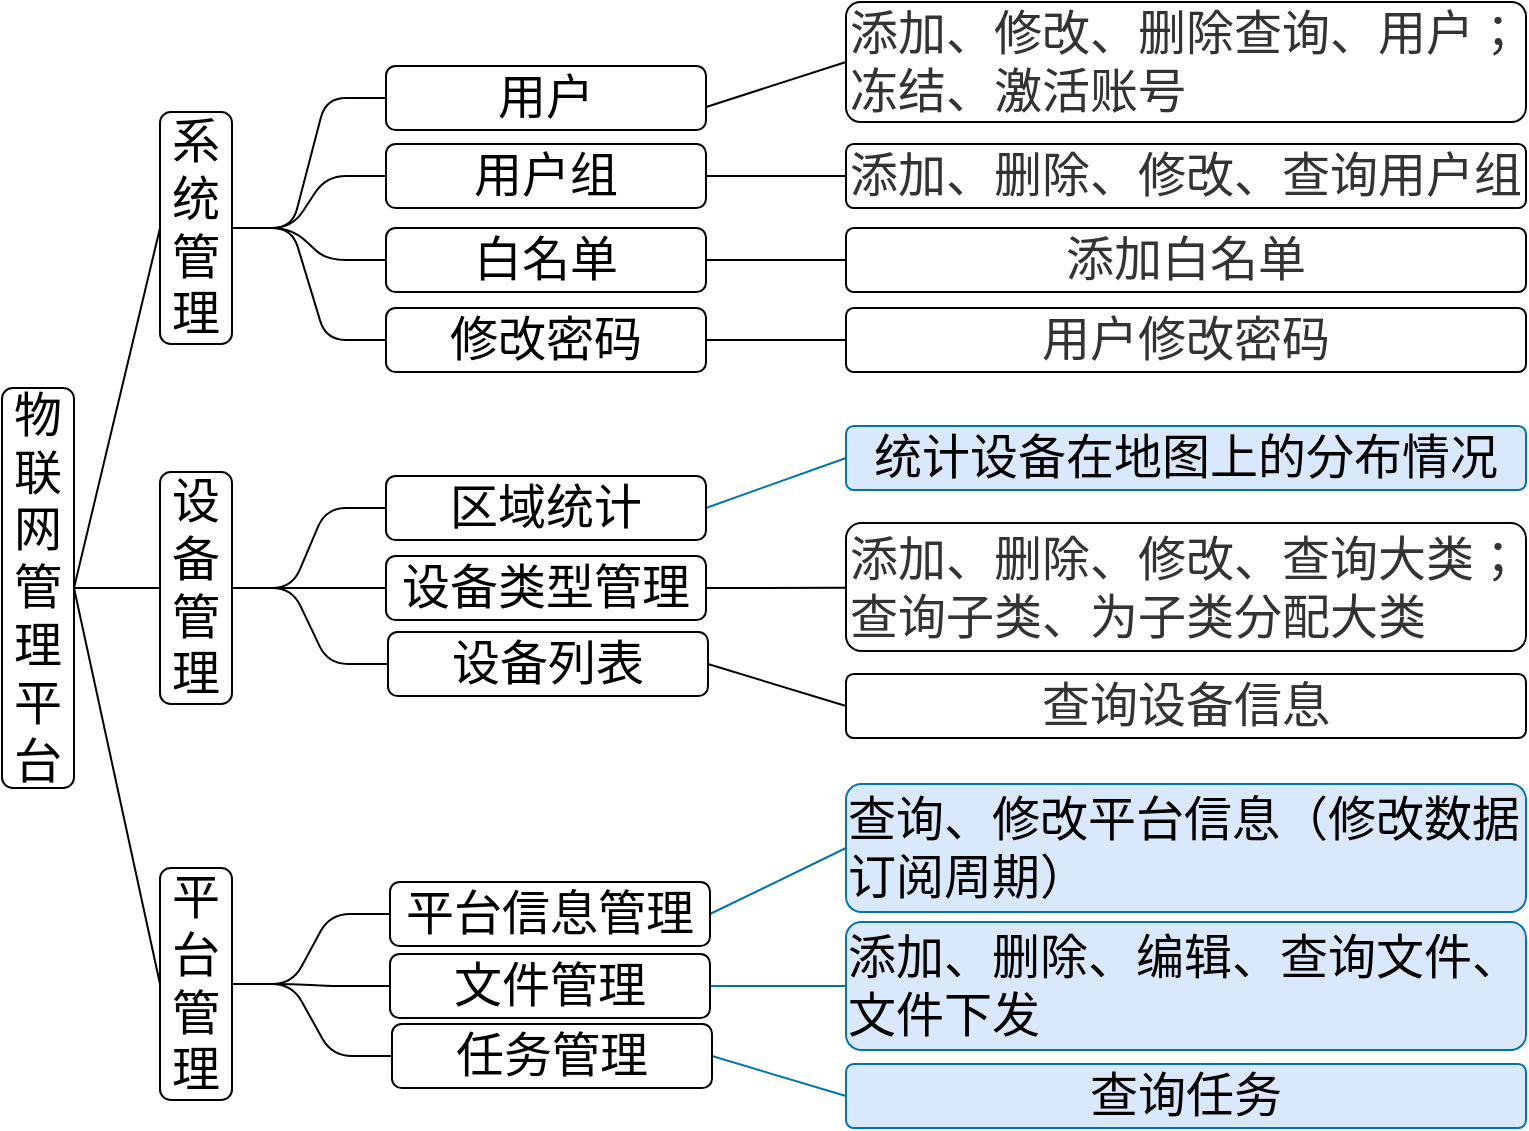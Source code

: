 <mxfile version="10.6.9" type="github"><diagram id="yHHRSJ2rEuBWz8w-P4Vs" name="第 1 页"><mxGraphModel dx="1188" dy="658" grid="1" gridSize="10" guides="1" tooltips="1" connect="1" arrows="1" fold="1" page="1" pageScale="1" pageWidth="827" pageHeight="1169" math="0" shadow="0"><root><mxCell id="0"/><mxCell id="1" parent="0"/><mxCell id="HEwijPK3uFNiO1ilvZ92-25" style="edgeStyle=entityRelationEdgeStyle;rounded=1;orthogonalLoop=1;jettySize=auto;html=1;exitX=1;exitY=0.5;exitDx=0;exitDy=0;entryX=0;entryY=0.5;entryDx=0;entryDy=0;endArrow=none;align=center;fontSize=24;fontColor=#000000;fillColor=none;" parent="1" source="HEwijPK3uFNiO1ilvZ92-74" target="HEwijPK3uFNiO1ilvZ92-24" edge="1"><mxGeometry relative="1" as="geometry"><mxPoint x="178.31" y="413.897" as="sourcePoint"/></mxGeometry></mxCell><mxCell id="HEwijPK3uFNiO1ilvZ92-32" style="edgeStyle=entityRelationEdgeStyle;rounded=1;orthogonalLoop=1;jettySize=auto;html=1;entryX=0;entryY=0.5;entryDx=0;entryDy=0;endArrow=none;align=center;exitX=1;exitY=0.5;exitDx=0;exitDy=0;fontSize=24;fontColor=#000000;fillColor=none;" parent="1" source="HEwijPK3uFNiO1ilvZ92-74" target="HEwijPK3uFNiO1ilvZ92-31" edge="1"><mxGeometry relative="1" as="geometry"><mxPoint x="130" y="418" as="sourcePoint"/></mxGeometry></mxCell><mxCell id="HEwijPK3uFNiO1ilvZ92-72" style="edgeStyle=entityRelationEdgeStyle;rounded=1;orthogonalLoop=1;jettySize=auto;html=1;entryX=0;entryY=0.5;entryDx=0;entryDy=0;endArrow=none;align=center;exitX=1;exitY=0.5;exitDx=0;exitDy=0;fontSize=24;fontColor=#000000;fillColor=none;" parent="1" source="HEwijPK3uFNiO1ilvZ92-74" target="HEwijPK3uFNiO1ilvZ92-26" edge="1"><mxGeometry relative="1" as="geometry"><mxPoint x="130" y="414" as="sourcePoint"/></mxGeometry></mxCell><mxCell id="HEwijPK3uFNiO1ilvZ92-73" style="edgeStyle=entityRelationEdgeStyle;rounded=1;orthogonalLoop=1;jettySize=auto;html=1;entryX=0;entryY=0.5;entryDx=0;entryDy=0;endArrow=none;align=center;exitX=1;exitY=0.5;exitDx=0;exitDy=0;fontSize=24;fontColor=#000000;fillColor=none;" parent="1" source="HEwijPK3uFNiO1ilvZ92-74" target="HEwijPK3uFNiO1ilvZ92-22" edge="1"><mxGeometry relative="1" as="geometry"><mxPoint x="140" y="408" as="sourcePoint"/></mxGeometry></mxCell><mxCell id="fBOdkyeobrGmgsWnieAc-47" style="edgeStyle=none;rounded=1;orthogonalLoop=1;jettySize=auto;html=1;exitX=1;exitY=0.5;exitDx=0;exitDy=0;entryX=0;entryY=0.5;entryDx=0;entryDy=0;endArrow=none;fontSize=24;fontColor=#000000;align=center;fillColor=none;" edge="1" parent="1" target="fBOdkyeobrGmgsWnieAc-19"><mxGeometry relative="1" as="geometry"><mxPoint x="366.118" y="343.471" as="sourcePoint"/></mxGeometry></mxCell><mxCell id="HEwijPK3uFNiO1ilvZ92-22" value="&lt;font style=&quot;font-size: 24px;&quot;&gt;用户&lt;/font&gt;" style="rounded=1;whiteSpace=wrap;html=1;align=center;fontSize=24;fillColor=none;" parent="1" vertex="1"><mxGeometry x="206" y="323" width="160" height="32" as="geometry"/></mxCell><mxCell id="fBOdkyeobrGmgsWnieAc-19" value="&lt;font style=&quot;font-size: 24px&quot;&gt;添加、修改、删除查询、用户；&lt;br&gt;&lt;div style=&quot;text-align: left&quot;&gt;&lt;span&gt;冻结、激活账号&lt;/span&gt;&lt;/div&gt;&lt;/font&gt;" style="rounded=1;whiteSpace=wrap;html=1;align=center;fontSize=24;fillColor=none;arcSize=12;fontStyle=0;fontColor=#333333;" vertex="1" parent="1"><mxGeometry x="436" y="291" width="340" height="60" as="geometry"/></mxCell><mxCell id="HEwijPK3uFNiO1ilvZ92-24" value="&lt;font style=&quot;font-size: 24px;&quot;&gt;用户组&lt;/font&gt;" style="rounded=1;whiteSpace=wrap;html=1;align=center;fontSize=24;autosize=0;fillColor=none;" parent="1" vertex="1"><mxGeometry x="206" y="362" width="160" height="32" as="geometry"/></mxCell><mxCell id="fBOdkyeobrGmgsWnieAc-58" value="" style="edgeStyle=entityRelationEdgeStyle;rounded=0;orthogonalLoop=1;jettySize=auto;html=1;endArrow=none;endFill=0;fontSize=24;fontColor=#333333;align=center;" edge="1" parent="1" source="fBOdkyeobrGmgsWnieAc-21" target="HEwijPK3uFNiO1ilvZ92-24"><mxGeometry relative="1" as="geometry"/></mxCell><mxCell id="fBOdkyeobrGmgsWnieAc-21" value="添加、删除、修改、查询用户组&lt;br&gt;" style="rounded=1;whiteSpace=wrap;html=1;align=center;fontSize=24;autosize=0;fillColor=none;arcSize=12;fontStyle=0;fontColor=#333333;" vertex="1" parent="1"><mxGeometry x="436" y="362" width="340" height="32" as="geometry"/></mxCell><mxCell id="fBOdkyeobrGmgsWnieAc-55" style="edgeStyle=entityRelationEdgeStyle;rounded=0;orthogonalLoop=1;jettySize=auto;html=1;exitX=1;exitY=0.5;exitDx=0;exitDy=0;entryX=0;entryY=0.5;entryDx=0;entryDy=0;endArrow=none;endFill=0;fontSize=24;fontColor=#333333;align=center;" edge="1" parent="1" source="HEwijPK3uFNiO1ilvZ92-26" target="fBOdkyeobrGmgsWnieAc-24"><mxGeometry relative="1" as="geometry"/></mxCell><mxCell id="HEwijPK3uFNiO1ilvZ92-26" value="&lt;span style=&quot;font-size: 24px;&quot;&gt;白名单&lt;/span&gt;" style="rounded=1;whiteSpace=wrap;html=1;align=center;fontSize=24;fillColor=none;" parent="1" vertex="1"><mxGeometry x="206" y="404" width="160" height="32" as="geometry"/></mxCell><mxCell id="fBOdkyeobrGmgsWnieAc-56" style="edgeStyle=entityRelationEdgeStyle;rounded=0;orthogonalLoop=1;jettySize=auto;html=1;exitX=1;exitY=0.5;exitDx=0;exitDy=0;entryX=0;entryY=0.5;entryDx=0;entryDy=0;endArrow=none;endFill=0;fontSize=24;fontColor=#333333;align=center;" edge="1" parent="1" source="HEwijPK3uFNiO1ilvZ92-31" target="fBOdkyeobrGmgsWnieAc-29"><mxGeometry relative="1" as="geometry"/></mxCell><mxCell id="HEwijPK3uFNiO1ilvZ92-31" value="&lt;span style=&quot;font-size: 24px;&quot;&gt;修改密码&lt;/span&gt;" style="rounded=1;whiteSpace=wrap;html=1;align=center;fontSize=24;fillColor=none;" parent="1" vertex="1"><mxGeometry x="206" y="444" width="160" height="32" as="geometry"/></mxCell><mxCell id="fBOdkyeobrGmgsWnieAc-29" value="&lt;span style=&quot;font-size: 24px&quot;&gt;用户修改密码&lt;/span&gt;" style="rounded=1;whiteSpace=wrap;html=1;align=center;fontSize=24;fillColor=none;arcSize=12;fontStyle=0;fontColor=#333333;" vertex="1" parent="1"><mxGeometry x="436" y="444" width="340" height="32" as="geometry"/></mxCell><mxCell id="HEwijPK3uFNiO1ilvZ92-34" style="edgeStyle=entityRelationEdgeStyle;rounded=1;orthogonalLoop=1;jettySize=auto;html=1;exitX=1;exitY=0.5;exitDx=0;exitDy=0;entryX=0;entryY=0.5;entryDx=0;entryDy=0;endArrow=none;align=center;fontSize=24;fontColor=#000000;fillColor=none;" parent="1" source="HEwijPK3uFNiO1ilvZ92-37" target="HEwijPK3uFNiO1ilvZ92-39" edge="1"><mxGeometry relative="1" as="geometry"/></mxCell><mxCell id="HEwijPK3uFNiO1ilvZ92-70" style="edgeStyle=entityRelationEdgeStyle;rounded=1;orthogonalLoop=1;jettySize=auto;html=1;exitX=1;exitY=0.5;exitDx=0;exitDy=0;entryX=0;entryY=0.5;entryDx=0;entryDy=0;endArrow=none;align=center;fontSize=24;fontColor=#000000;fillColor=none;" parent="1" source="HEwijPK3uFNiO1ilvZ92-37" target="HEwijPK3uFNiO1ilvZ92-40" edge="1"><mxGeometry relative="1" as="geometry"/></mxCell><mxCell id="HEwijPK3uFNiO1ilvZ92-71" style="edgeStyle=entityRelationEdgeStyle;rounded=1;orthogonalLoop=1;jettySize=auto;html=1;exitX=1;exitY=0.5;exitDx=0;exitDy=0;entryX=0;entryY=0.5;entryDx=0;entryDy=0;endArrow=none;align=center;fontSize=24;fontColor=#000000;fillColor=none;" parent="1" source="HEwijPK3uFNiO1ilvZ92-37" target="HEwijPK3uFNiO1ilvZ92-38" edge="1"><mxGeometry relative="1" as="geometry"/></mxCell><mxCell id="HEwijPK3uFNiO1ilvZ92-37" value="&lt;font style=&quot;font-size: 24px;&quot;&gt;设备管理&lt;/font&gt;" style="rounded=1;whiteSpace=wrap;html=1;align=center;fontSize=24;fillColor=none;" parent="1" vertex="1"><mxGeometry x="93" y="526" width="36" height="116" as="geometry"/></mxCell><mxCell id="fBOdkyeobrGmgsWnieAc-49" style="edgeStyle=none;rounded=1;orthogonalLoop=1;jettySize=auto;html=1;exitX=1;exitY=0.5;exitDx=0;exitDy=0;entryX=0;entryY=0.5;entryDx=0;entryDy=0;endArrow=none;fontSize=24;fontColor=#000000;align=center;fillColor=#dae8fc;strokeColor=#0174AB;" edge="1" parent="1" source="HEwijPK3uFNiO1ilvZ92-38" target="fBOdkyeobrGmgsWnieAc-31"><mxGeometry relative="1" as="geometry"/></mxCell><mxCell id="HEwijPK3uFNiO1ilvZ92-38" value="&lt;span style=&quot;font-size: 24px;&quot;&gt;区域统计&lt;/span&gt;" style="rounded=1;whiteSpace=wrap;html=1;align=center;fontSize=24;fillColor=none;" parent="1" vertex="1"><mxGeometry x="206" y="528" width="160" height="32" as="geometry"/></mxCell><mxCell id="fBOdkyeobrGmgsWnieAc-31" value="&lt;span style=&quot;font-size: 24px&quot;&gt;统计设备在地图上的分布情况&lt;/span&gt;" style="rounded=1;whiteSpace=wrap;html=1;align=center;fontSize=24;fillColor=#dae8fc;strokeColor=#0174AB;arcSize=12;fontStyle=0;fontColor=#000000;labelBackgroundColor=none;" vertex="1" parent="1"><mxGeometry x="436" y="503" width="340" height="32" as="geometry"/></mxCell><mxCell id="fBOdkyeobrGmgsWnieAc-34" value="" style="edgeStyle=none;rounded=1;orthogonalLoop=1;jettySize=auto;html=1;endArrow=none;fontSize=24;fontColor=#000000;align=center;exitX=1;exitY=0.5;exitDx=0;exitDy=0;fillColor=none;" edge="1" parent="1" source="HEwijPK3uFNiO1ilvZ92-39" target="fBOdkyeobrGmgsWnieAc-33"><mxGeometry relative="1" as="geometry"/></mxCell><mxCell id="HEwijPK3uFNiO1ilvZ92-39" value="&lt;span style=&quot;font-size: 24px;&quot;&gt;设备类型管理&lt;/span&gt;" style="rounded=1;whiteSpace=wrap;html=1;align=center;fontSize=24;fillColor=none;" parent="1" vertex="1"><mxGeometry x="206" y="568" width="160" height="32" as="geometry"/></mxCell><mxCell id="fBOdkyeobrGmgsWnieAc-33" value="&lt;div style=&quot;text-align: left&quot;&gt;&lt;span&gt;添加、删除、修改、查询大类；&lt;/span&gt;&lt;/div&gt;&lt;span style=&quot;font-size: 24px&quot;&gt;&lt;div style=&quot;text-align: left&quot;&gt;&lt;span&gt;查询子类、为子类分配大类&lt;/span&gt;&lt;/div&gt;&lt;/span&gt;" style="rounded=1;whiteSpace=wrap;html=1;align=center;fontSize=24;fillColor=none;arcSize=12;fontStyle=0;fontColor=#333333;" vertex="1" parent="1"><mxGeometry x="436" y="551.5" width="340" height="64" as="geometry"/></mxCell><mxCell id="fBOdkyeobrGmgsWnieAc-50" style="edgeStyle=none;rounded=1;orthogonalLoop=1;jettySize=auto;html=1;exitX=1;exitY=0.5;exitDx=0;exitDy=0;entryX=0;entryY=0.5;entryDx=0;entryDy=0;endArrow=none;fontSize=24;fontColor=#000000;align=center;fillColor=none;" edge="1" parent="1" source="HEwijPK3uFNiO1ilvZ92-40" target="fBOdkyeobrGmgsWnieAc-37"><mxGeometry relative="1" as="geometry"/></mxCell><mxCell id="HEwijPK3uFNiO1ilvZ92-40" value="&lt;span style=&quot;font-size: 24px;&quot;&gt;设备列表&lt;/span&gt;" style="rounded=1;whiteSpace=wrap;html=1;align=center;fontSize=24;fillColor=none;" parent="1" vertex="1"><mxGeometry x="207" y="606" width="160" height="32" as="geometry"/></mxCell><mxCell id="fBOdkyeobrGmgsWnieAc-37" value="&lt;span style=&quot;font-size: 24px&quot;&gt;查询设备信息&lt;/span&gt;" style="rounded=1;whiteSpace=wrap;html=1;align=center;fontSize=24;fillColor=none;arcSize=12;fontStyle=0;fontColor=#333333;" vertex="1" parent="1"><mxGeometry x="436" y="627" width="340" height="32" as="geometry"/></mxCell><mxCell id="HEwijPK3uFNiO1ilvZ92-54" style="edgeStyle=entityRelationEdgeStyle;rounded=1;orthogonalLoop=1;jettySize=auto;html=1;exitX=1;exitY=0.5;exitDx=0;exitDy=0;entryX=0;entryY=0.5;entryDx=0;entryDy=0;endArrow=none;align=center;fontSize=24;fontColor=#000000;fillColor=none;" parent="1" source="HEwijPK3uFNiO1ilvZ92-75" target="HEwijPK3uFNiO1ilvZ92-58" edge="1"><mxGeometry relative="1" as="geometry"><mxPoint x="179.69" y="790.172" as="sourcePoint"/></mxGeometry></mxCell><mxCell id="HEwijPK3uFNiO1ilvZ92-67" style="edgeStyle=entityRelationEdgeStyle;rounded=1;orthogonalLoop=1;jettySize=auto;html=1;entryX=0;entryY=0.5;entryDx=0;entryDy=0;endArrow=none;align=center;exitX=1;exitY=0.5;exitDx=0;exitDy=0;fontSize=24;fontColor=#000000;fillColor=none;" parent="1" source="HEwijPK3uFNiO1ilvZ92-75" target="HEwijPK3uFNiO1ilvZ92-57" edge="1"><mxGeometry relative="1" as="geometry"><mxPoint x="140" y="786" as="sourcePoint"/></mxGeometry></mxCell><mxCell id="HEwijPK3uFNiO1ilvZ92-69" style="edgeStyle=entityRelationEdgeStyle;rounded=1;orthogonalLoop=1;jettySize=auto;html=1;entryX=0;entryY=0.5;entryDx=0;entryDy=0;endArrow=none;align=center;exitX=1;exitY=0.5;exitDx=0;exitDy=0;fontSize=24;fontColor=#000000;fillColor=none;" parent="1" source="HEwijPK3uFNiO1ilvZ92-75" target="HEwijPK3uFNiO1ilvZ92-59" edge="1"><mxGeometry relative="1" as="geometry"><mxPoint x="140" y="776" as="sourcePoint"/></mxGeometry></mxCell><mxCell id="fBOdkyeobrGmgsWnieAc-40" value="" style="edgeStyle=none;rounded=1;orthogonalLoop=1;jettySize=auto;html=1;endArrow=none;fontSize=24;fontColor=#000000;align=center;exitX=1;exitY=0.5;exitDx=0;exitDy=0;entryX=0;entryY=0.5;entryDx=0;entryDy=0;fillColor=#dae8fc;strokeColor=#0174AB;" edge="1" parent="1" source="HEwijPK3uFNiO1ilvZ92-57" target="fBOdkyeobrGmgsWnieAc-39"><mxGeometry relative="1" as="geometry"/></mxCell><mxCell id="HEwijPK3uFNiO1ilvZ92-57" value="&lt;span style=&quot;font-size: 24px;&quot;&gt;平台信息管理&lt;/span&gt;" style="rounded=1;whiteSpace=wrap;html=1;align=center;fontSize=24;fillColor=none;" parent="1" vertex="1"><mxGeometry x="208" y="731" width="160" height="32" as="geometry"/></mxCell><mxCell id="fBOdkyeobrGmgsWnieAc-39" value="&lt;div style=&quot;text-align: left&quot;&gt;&lt;span&gt;查询、修改平台信息（修改数据订阅周期&lt;/span&gt;&lt;span&gt;）&lt;/span&gt;&lt;/div&gt;" style="rounded=1;whiteSpace=wrap;html=1;align=center;fontSize=24;fillColor=#dae8fc;strokeColor=#0174AB;arcSize=12;fontStyle=0;fontColor=#000000;labelBackgroundColor=none;" vertex="1" parent="1"><mxGeometry x="436" y="682" width="340" height="64" as="geometry"/></mxCell><mxCell id="fBOdkyeobrGmgsWnieAc-51" style="edgeStyle=none;rounded=1;orthogonalLoop=1;jettySize=auto;html=1;exitX=1;exitY=0.5;exitDx=0;exitDy=0;entryX=0;entryY=0.5;entryDx=0;entryDy=0;endArrow=none;fontSize=24;fontColor=#000000;align=center;fillColor=#dae8fc;strokeColor=#0174AB;" edge="1" parent="1" source="HEwijPK3uFNiO1ilvZ92-58" target="fBOdkyeobrGmgsWnieAc-42"><mxGeometry relative="1" as="geometry"/></mxCell><mxCell id="HEwijPK3uFNiO1ilvZ92-58" value="&lt;span style=&quot;font-size: 24px;&quot;&gt;文件管理&lt;/span&gt;" style="rounded=1;whiteSpace=wrap;html=1;align=center;fontSize=24;fillColor=none;" parent="1" vertex="1"><mxGeometry x="208" y="767" width="160" height="32" as="geometry"/></mxCell><mxCell id="fBOdkyeobrGmgsWnieAc-42" value="&lt;div style=&quot;text-align: left&quot;&gt;&lt;span&gt;添加、删除、编辑、查询文件、文件下发&lt;/span&gt;&lt;/div&gt;" style="rounded=1;whiteSpace=wrap;html=1;align=center;fontSize=24;fillColor=#dae8fc;strokeColor=#0174AB;arcSize=12;fontStyle=0;fontColor=#000000;labelBackgroundColor=none;" vertex="1" parent="1"><mxGeometry x="436" y="751" width="340" height="64" as="geometry"/></mxCell><mxCell id="fBOdkyeobrGmgsWnieAc-45" value="" style="edgeStyle=none;rounded=1;orthogonalLoop=1;jettySize=auto;html=1;endArrow=none;fontSize=24;fontColor=#000000;align=center;entryX=0;entryY=0.5;entryDx=0;entryDy=0;exitX=1;exitY=0.5;exitDx=0;exitDy=0;fillColor=#dae8fc;strokeColor=#0174AB;" edge="1" parent="1" source="HEwijPK3uFNiO1ilvZ92-59" target="fBOdkyeobrGmgsWnieAc-44"><mxGeometry relative="1" as="geometry"/></mxCell><mxCell id="HEwijPK3uFNiO1ilvZ92-59" value="&lt;span style=&quot;font-size: 24px;&quot;&gt;任务管理&lt;/span&gt;" style="rounded=1;whiteSpace=wrap;html=1;align=center;fontSize=24;fillColor=none;" parent="1" vertex="1"><mxGeometry x="209" y="802" width="160" height="32" as="geometry"/></mxCell><mxCell id="fBOdkyeobrGmgsWnieAc-44" value="&lt;span style=&quot;font-size: 24px&quot;&gt;查询任务&lt;/span&gt;" style="rounded=1;whiteSpace=wrap;html=1;align=center;fontSize=24;fillColor=#dae8fc;strokeColor=#0174AB;arcSize=12;fontStyle=0;fontColor=#000000;labelBackgroundColor=none;" vertex="1" parent="1"><mxGeometry x="436" y="822" width="340" height="32" as="geometry"/></mxCell><mxCell id="HEwijPK3uFNiO1ilvZ92-76" style="rounded=1;orthogonalLoop=1;jettySize=auto;html=1;exitX=1;exitY=0.5;exitDx=0;exitDy=0;entryX=0;entryY=0.5;entryDx=0;entryDy=0;endArrow=none;align=center;fontSize=24;fontColor=#000000;fillColor=none;" parent="1" source="HEwijPK3uFNiO1ilvZ92-60" target="HEwijPK3uFNiO1ilvZ92-74" edge="1"><mxGeometry relative="1" as="geometry"/></mxCell><mxCell id="HEwijPK3uFNiO1ilvZ92-77" style="edgeStyle=orthogonalEdgeStyle;curved=1;rounded=1;orthogonalLoop=1;jettySize=auto;html=1;exitX=1;exitY=0.5;exitDx=0;exitDy=0;endArrow=none;align=center;fontSize=24;fontColor=#000000;fillColor=none;" parent="1" source="HEwijPK3uFNiO1ilvZ92-60" target="HEwijPK3uFNiO1ilvZ92-37" edge="1"><mxGeometry relative="1" as="geometry"/></mxCell><mxCell id="HEwijPK3uFNiO1ilvZ92-78" style="rounded=1;orthogonalLoop=1;jettySize=auto;html=1;exitX=1;exitY=0.5;exitDx=0;exitDy=0;entryX=0;entryY=0.5;entryDx=0;entryDy=0;endArrow=none;align=center;fontSize=24;fontColor=#000000;fillColor=none;" parent="1" source="HEwijPK3uFNiO1ilvZ92-60" target="HEwijPK3uFNiO1ilvZ92-75" edge="1"><mxGeometry relative="1" as="geometry"/></mxCell><mxCell id="HEwijPK3uFNiO1ilvZ92-60" value="&lt;font style=&quot;font-size: 24px;&quot;&gt;物联网管理平台&lt;/font&gt;" style="rounded=1;whiteSpace=wrap;html=1;align=center;fontSize=24;fillColor=none;" parent="1" vertex="1"><mxGeometry x="14" y="484" width="36" height="200" as="geometry"/></mxCell><mxCell id="HEwijPK3uFNiO1ilvZ92-74" value="&lt;font style=&quot;font-size: 24px;&quot;&gt;系统&lt;br style=&quot;font-size: 24px;&quot;&gt;管理&lt;br style=&quot;font-size: 24px;&quot;&gt;&lt;/font&gt;" style="rounded=1;whiteSpace=wrap;html=1;align=center;fontSize=24;fillColor=none;" parent="1" vertex="1"><mxGeometry x="93" y="346" width="36" height="116" as="geometry"/></mxCell><mxCell id="HEwijPK3uFNiO1ilvZ92-75" value="&lt;font style=&quot;font-size: 24px;&quot;&gt;平台管理&lt;br style=&quot;font-size: 24px;&quot;&gt;&lt;/font&gt;" style="rounded=1;whiteSpace=wrap;html=1;align=center;fontSize=24;fillColor=none;" parent="1" vertex="1"><mxGeometry x="93" y="724" width="36" height="116" as="geometry"/></mxCell><mxCell id="fBOdkyeobrGmgsWnieAc-24" value="添加白名单&lt;br&gt;" style="rounded=1;whiteSpace=wrap;html=1;align=center;fontSize=24;autosize=0;fillColor=none;arcSize=12;fontStyle=0;fontColor=#333333;" vertex="1" parent="1"><mxGeometry x="436" y="404" width="340" height="32" as="geometry"/></mxCell></root></mxGraphModel></diagram></mxfile>